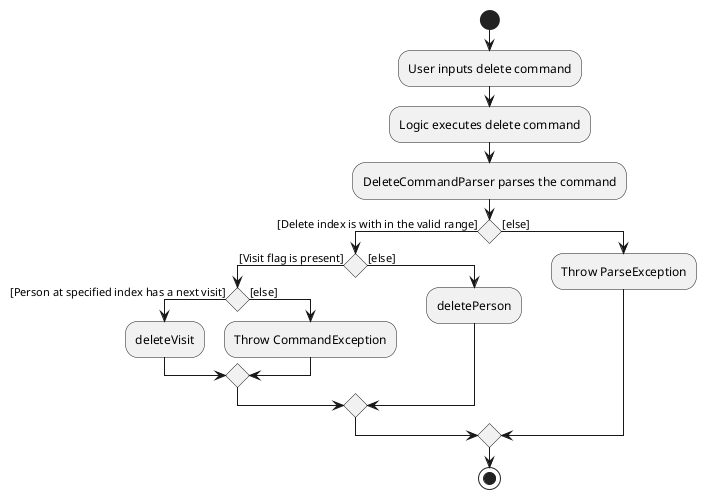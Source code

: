 @startuml
start
:User inputs delete command;
:Logic executes delete command;
:DeleteCommandParser parses the command;

if () then ([Delete index is with in the valid range])
    if() then ([Visit flag is present])
        if() then ([Person at specified index has a next visit])
            :deleteVisit;
        else ([else])
            :Throw CommandException;
        endif

    else ([else])

        :deletePerson;
    endif

else ([else])
    :Throw ParseException;

endif
stop

@enduml

